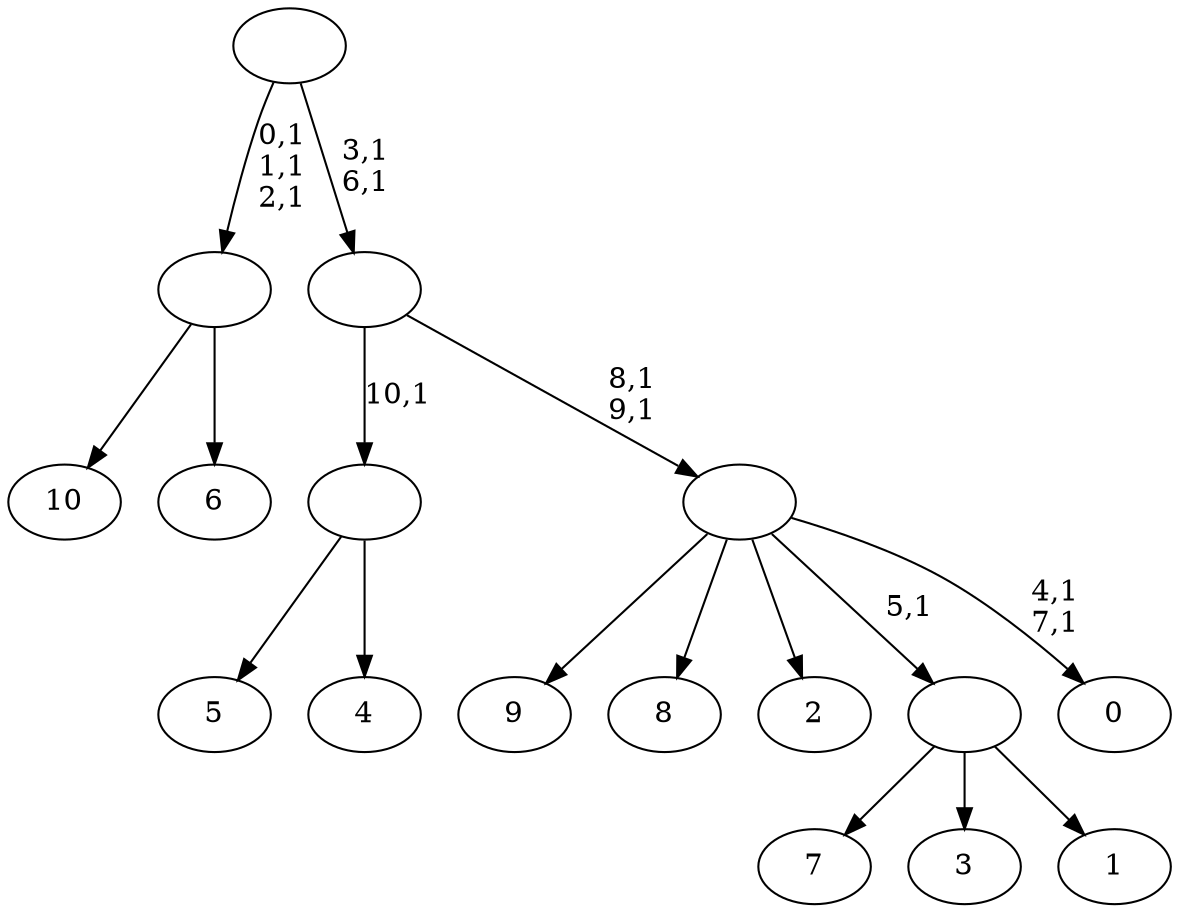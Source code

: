 digraph T {
	22 [label="10"]
	21 [label="9"]
	20 [label="8"]
	19 [label="7"]
	18 [label="6"]
	17 [label=""]
	14 [label="5"]
	13 [label="4"]
	12 [label=""]
	11 [label="3"]
	10 [label="2"]
	9 [label="1"]
	8 [label=""]
	7 [label="0"]
	4 [label=""]
	2 [label=""]
	0 [label=""]
	17 -> 22 [label=""]
	17 -> 18 [label=""]
	12 -> 14 [label=""]
	12 -> 13 [label=""]
	8 -> 19 [label=""]
	8 -> 11 [label=""]
	8 -> 9 [label=""]
	4 -> 7 [label="4,1\n7,1"]
	4 -> 21 [label=""]
	4 -> 20 [label=""]
	4 -> 10 [label=""]
	4 -> 8 [label="5,1"]
	2 -> 4 [label="8,1\n9,1"]
	2 -> 12 [label="10,1"]
	0 -> 2 [label="3,1\n6,1"]
	0 -> 17 [label="0,1\n1,1\n2,1"]
}
